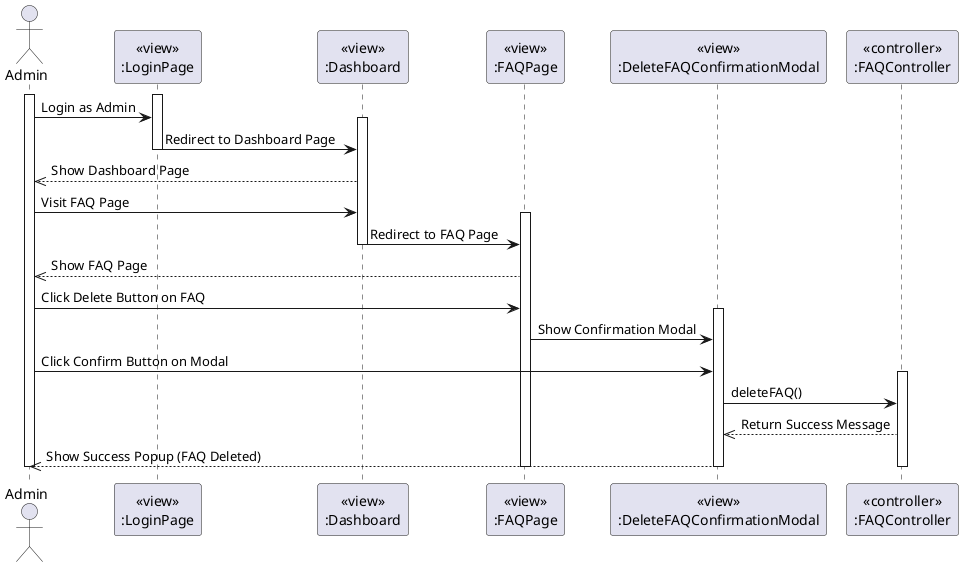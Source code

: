 @startuml DeleteFAQ
actor Admin
participant LoginPageView [
  <<view>>
  :LoginPage
]

participant DashboardView [
  <<view>>
  :Dashboard
]

participant FAQView [
  <<view>>
  :FAQPage
]

participant DeleteFAQConfirmationModalView [
  <<view>>
  :DeleteFAQConfirmationModal
]

participant FAQController [
  <<controller>>
  :FAQController
]

activate Admin
activate LoginPageView
Admin -> LoginPageView: Login as Admin
activate DashboardView
LoginPageView -> DashboardView: Redirect to Dashboard Page
deactivate LoginPageView

DashboardView -->> Admin: Show Dashboard Page

Admin -> DashboardView: Visit FAQ Page
activate FAQView
DashboardView -> FAQView: Redirect to FAQ Page
deactivate DashboardView

FAQView -->> Admin: Show FAQ Page

Admin -> FAQView: Click Delete Button on FAQ

activate DeleteFAQConfirmationModalView
FAQView -> DeleteFAQConfirmationModalView: Show Confirmation Modal

Admin -> DeleteFAQConfirmationModalView: Click Confirm Button on Modal

activate FAQController
DeleteFAQConfirmationModalView -> FAQController: deleteFAQ()
FAQController -->> DeleteFAQConfirmationModalView: Return Success Message
DeleteFAQConfirmationModalView -->> Admin: Show Success Popup (FAQ Deleted)
deactivate FAQController

deactivate Admin
deactivate FAQView
deactivate DeleteFAQConfirmationModalView
@enduml
